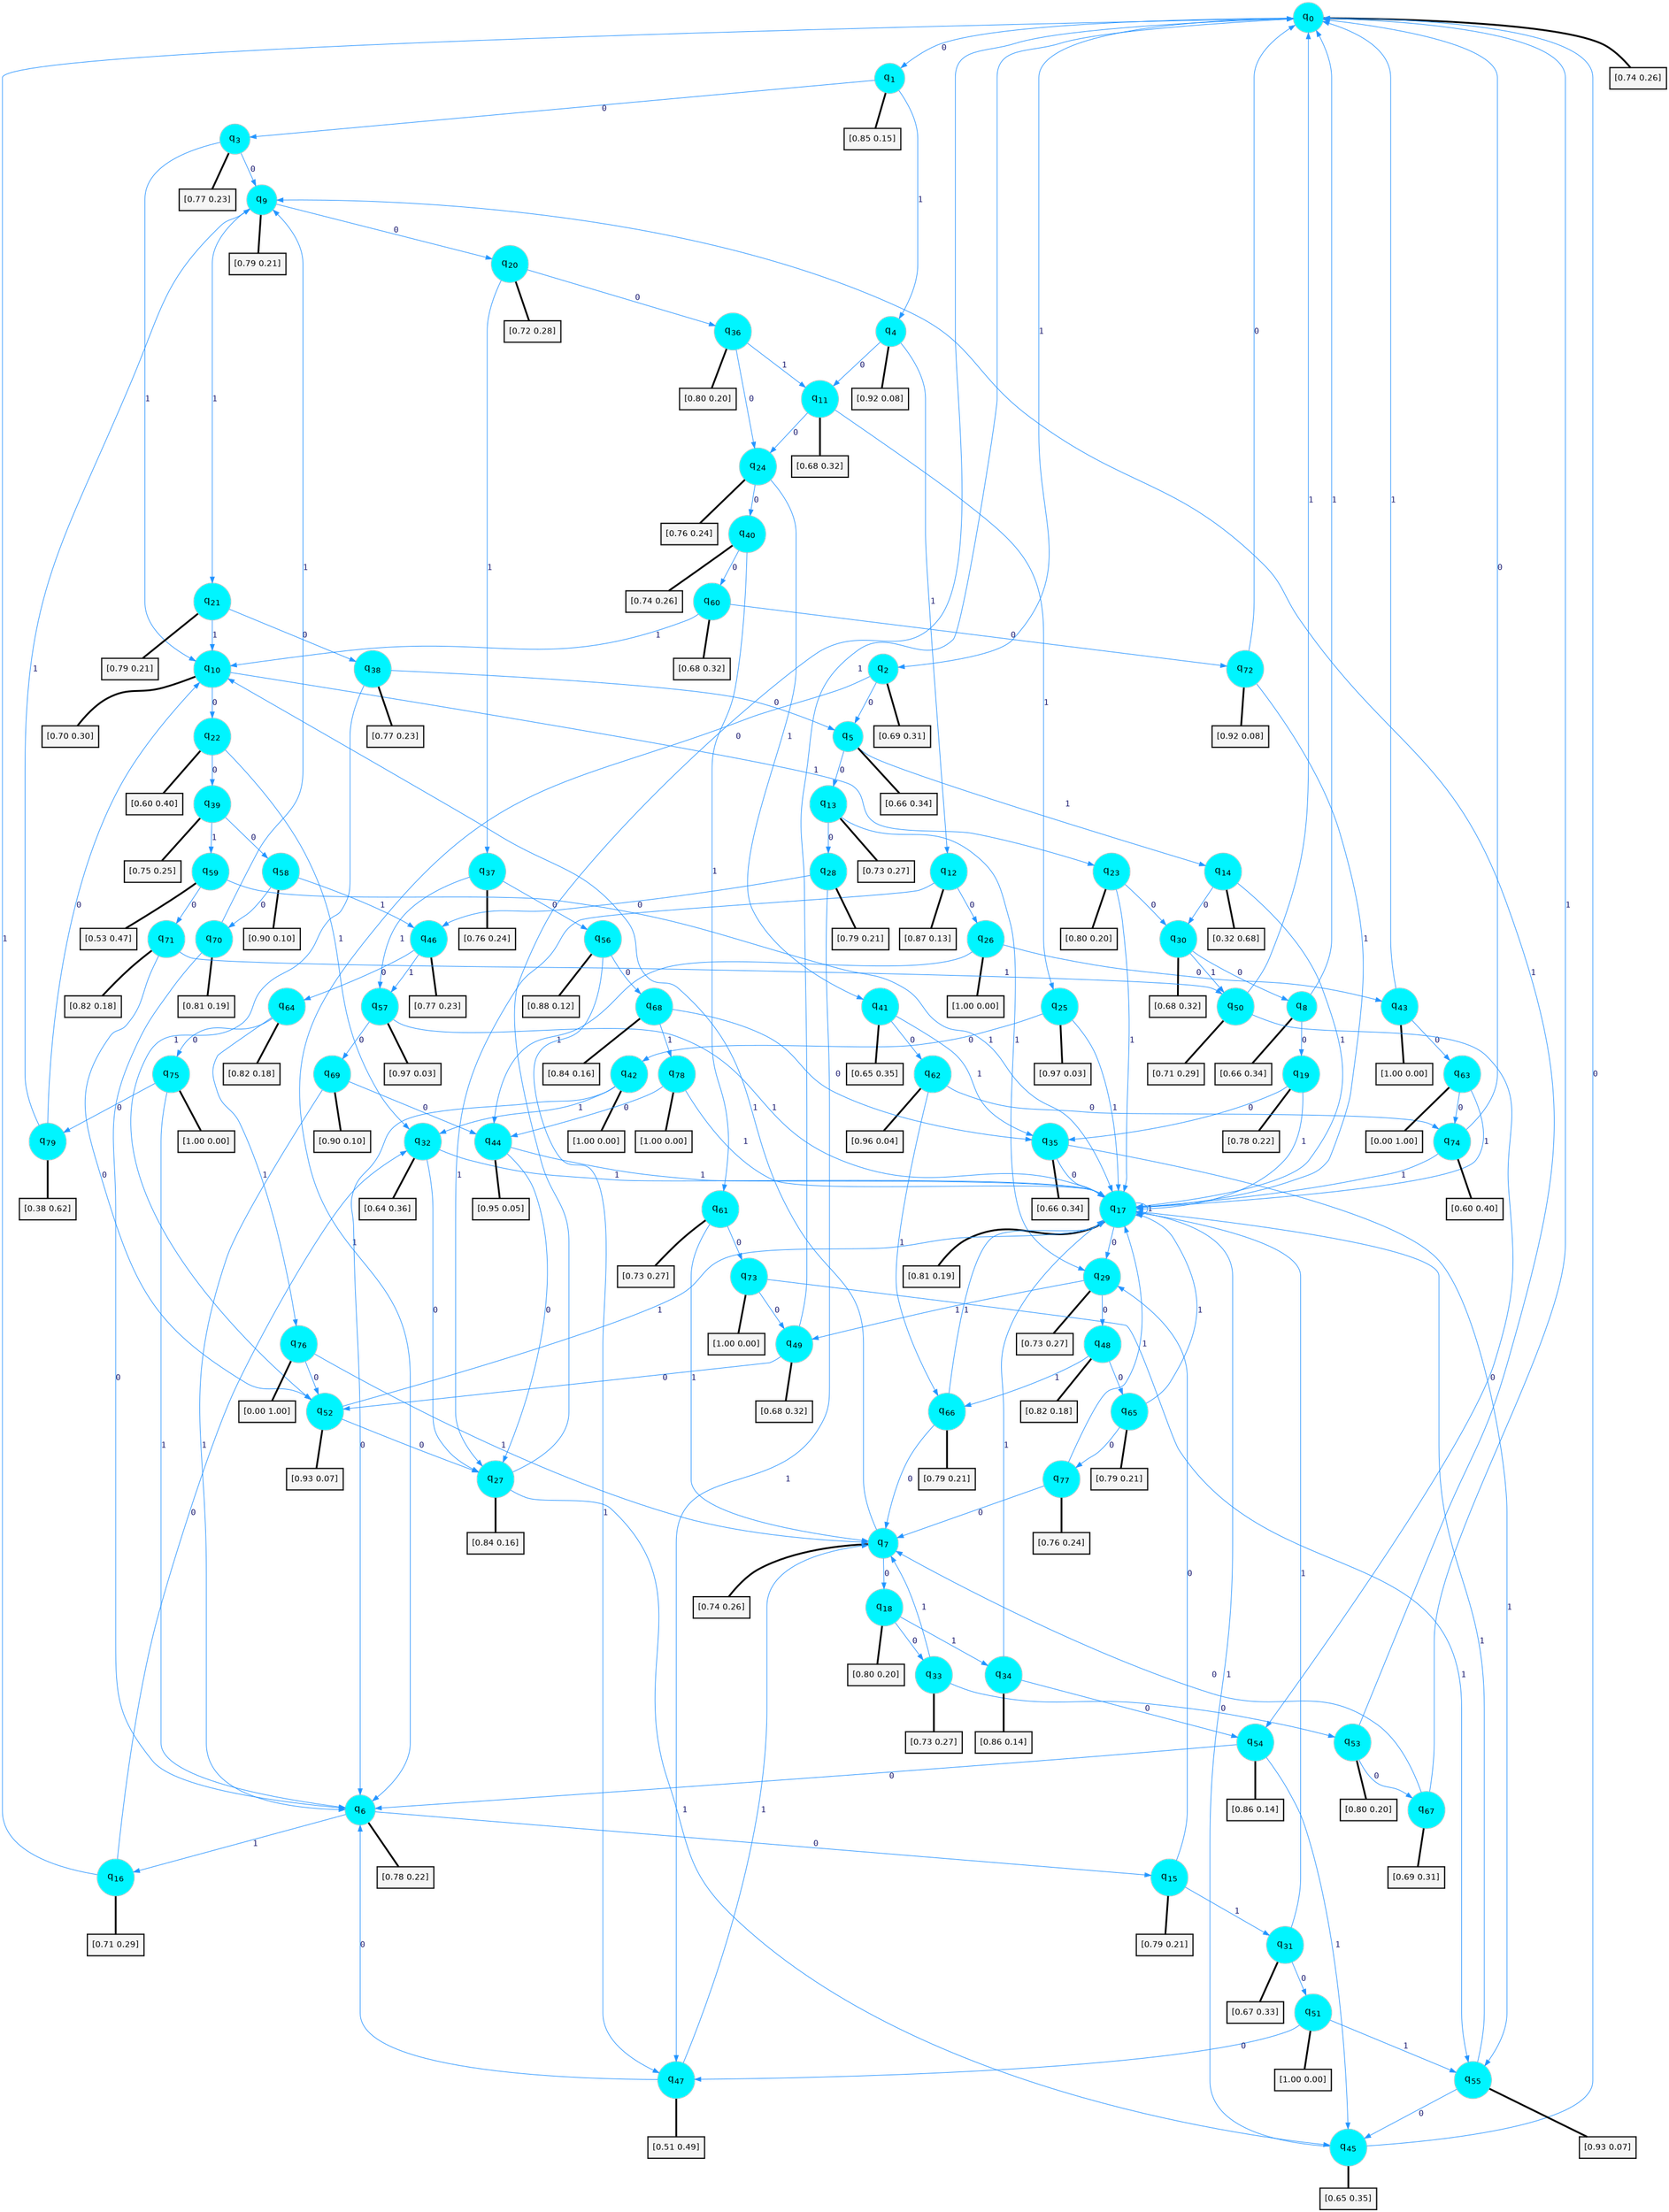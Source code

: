 digraph G {
graph [
bgcolor=transparent, dpi=300, rankdir=TD, size="40,25"];
node [
color=gray, fillcolor=turquoise1, fontcolor=black, fontname=Helvetica, fontsize=16, fontweight=bold, shape=circle, style=filled];
edge [
arrowsize=1, color=dodgerblue1, fontcolor=midnightblue, fontname=courier, fontweight=bold, penwidth=1, style=solid, weight=20];
0[label=<q<SUB>0</SUB>>];
1[label=<q<SUB>1</SUB>>];
2[label=<q<SUB>2</SUB>>];
3[label=<q<SUB>3</SUB>>];
4[label=<q<SUB>4</SUB>>];
5[label=<q<SUB>5</SUB>>];
6[label=<q<SUB>6</SUB>>];
7[label=<q<SUB>7</SUB>>];
8[label=<q<SUB>8</SUB>>];
9[label=<q<SUB>9</SUB>>];
10[label=<q<SUB>10</SUB>>];
11[label=<q<SUB>11</SUB>>];
12[label=<q<SUB>12</SUB>>];
13[label=<q<SUB>13</SUB>>];
14[label=<q<SUB>14</SUB>>];
15[label=<q<SUB>15</SUB>>];
16[label=<q<SUB>16</SUB>>];
17[label=<q<SUB>17</SUB>>];
18[label=<q<SUB>18</SUB>>];
19[label=<q<SUB>19</SUB>>];
20[label=<q<SUB>20</SUB>>];
21[label=<q<SUB>21</SUB>>];
22[label=<q<SUB>22</SUB>>];
23[label=<q<SUB>23</SUB>>];
24[label=<q<SUB>24</SUB>>];
25[label=<q<SUB>25</SUB>>];
26[label=<q<SUB>26</SUB>>];
27[label=<q<SUB>27</SUB>>];
28[label=<q<SUB>28</SUB>>];
29[label=<q<SUB>29</SUB>>];
30[label=<q<SUB>30</SUB>>];
31[label=<q<SUB>31</SUB>>];
32[label=<q<SUB>32</SUB>>];
33[label=<q<SUB>33</SUB>>];
34[label=<q<SUB>34</SUB>>];
35[label=<q<SUB>35</SUB>>];
36[label=<q<SUB>36</SUB>>];
37[label=<q<SUB>37</SUB>>];
38[label=<q<SUB>38</SUB>>];
39[label=<q<SUB>39</SUB>>];
40[label=<q<SUB>40</SUB>>];
41[label=<q<SUB>41</SUB>>];
42[label=<q<SUB>42</SUB>>];
43[label=<q<SUB>43</SUB>>];
44[label=<q<SUB>44</SUB>>];
45[label=<q<SUB>45</SUB>>];
46[label=<q<SUB>46</SUB>>];
47[label=<q<SUB>47</SUB>>];
48[label=<q<SUB>48</SUB>>];
49[label=<q<SUB>49</SUB>>];
50[label=<q<SUB>50</SUB>>];
51[label=<q<SUB>51</SUB>>];
52[label=<q<SUB>52</SUB>>];
53[label=<q<SUB>53</SUB>>];
54[label=<q<SUB>54</SUB>>];
55[label=<q<SUB>55</SUB>>];
56[label=<q<SUB>56</SUB>>];
57[label=<q<SUB>57</SUB>>];
58[label=<q<SUB>58</SUB>>];
59[label=<q<SUB>59</SUB>>];
60[label=<q<SUB>60</SUB>>];
61[label=<q<SUB>61</SUB>>];
62[label=<q<SUB>62</SUB>>];
63[label=<q<SUB>63</SUB>>];
64[label=<q<SUB>64</SUB>>];
65[label=<q<SUB>65</SUB>>];
66[label=<q<SUB>66</SUB>>];
67[label=<q<SUB>67</SUB>>];
68[label=<q<SUB>68</SUB>>];
69[label=<q<SUB>69</SUB>>];
70[label=<q<SUB>70</SUB>>];
71[label=<q<SUB>71</SUB>>];
72[label=<q<SUB>72</SUB>>];
73[label=<q<SUB>73</SUB>>];
74[label=<q<SUB>74</SUB>>];
75[label=<q<SUB>75</SUB>>];
76[label=<q<SUB>76</SUB>>];
77[label=<q<SUB>77</SUB>>];
78[label=<q<SUB>78</SUB>>];
79[label=<q<SUB>79</SUB>>];
80[label="[0.74 0.26]", shape=box,fontcolor=black, fontname=Helvetica, fontsize=14, penwidth=2, fillcolor=whitesmoke,color=black];
81[label="[0.85 0.15]", shape=box,fontcolor=black, fontname=Helvetica, fontsize=14, penwidth=2, fillcolor=whitesmoke,color=black];
82[label="[0.69 0.31]", shape=box,fontcolor=black, fontname=Helvetica, fontsize=14, penwidth=2, fillcolor=whitesmoke,color=black];
83[label="[0.77 0.23]", shape=box,fontcolor=black, fontname=Helvetica, fontsize=14, penwidth=2, fillcolor=whitesmoke,color=black];
84[label="[0.92 0.08]", shape=box,fontcolor=black, fontname=Helvetica, fontsize=14, penwidth=2, fillcolor=whitesmoke,color=black];
85[label="[0.66 0.34]", shape=box,fontcolor=black, fontname=Helvetica, fontsize=14, penwidth=2, fillcolor=whitesmoke,color=black];
86[label="[0.78 0.22]", shape=box,fontcolor=black, fontname=Helvetica, fontsize=14, penwidth=2, fillcolor=whitesmoke,color=black];
87[label="[0.74 0.26]", shape=box,fontcolor=black, fontname=Helvetica, fontsize=14, penwidth=2, fillcolor=whitesmoke,color=black];
88[label="[0.66 0.34]", shape=box,fontcolor=black, fontname=Helvetica, fontsize=14, penwidth=2, fillcolor=whitesmoke,color=black];
89[label="[0.79 0.21]", shape=box,fontcolor=black, fontname=Helvetica, fontsize=14, penwidth=2, fillcolor=whitesmoke,color=black];
90[label="[0.70 0.30]", shape=box,fontcolor=black, fontname=Helvetica, fontsize=14, penwidth=2, fillcolor=whitesmoke,color=black];
91[label="[0.68 0.32]", shape=box,fontcolor=black, fontname=Helvetica, fontsize=14, penwidth=2, fillcolor=whitesmoke,color=black];
92[label="[0.87 0.13]", shape=box,fontcolor=black, fontname=Helvetica, fontsize=14, penwidth=2, fillcolor=whitesmoke,color=black];
93[label="[0.73 0.27]", shape=box,fontcolor=black, fontname=Helvetica, fontsize=14, penwidth=2, fillcolor=whitesmoke,color=black];
94[label="[0.32 0.68]", shape=box,fontcolor=black, fontname=Helvetica, fontsize=14, penwidth=2, fillcolor=whitesmoke,color=black];
95[label="[0.79 0.21]", shape=box,fontcolor=black, fontname=Helvetica, fontsize=14, penwidth=2, fillcolor=whitesmoke,color=black];
96[label="[0.71 0.29]", shape=box,fontcolor=black, fontname=Helvetica, fontsize=14, penwidth=2, fillcolor=whitesmoke,color=black];
97[label="[0.81 0.19]", shape=box,fontcolor=black, fontname=Helvetica, fontsize=14, penwidth=2, fillcolor=whitesmoke,color=black];
98[label="[0.80 0.20]", shape=box,fontcolor=black, fontname=Helvetica, fontsize=14, penwidth=2, fillcolor=whitesmoke,color=black];
99[label="[0.78 0.22]", shape=box,fontcolor=black, fontname=Helvetica, fontsize=14, penwidth=2, fillcolor=whitesmoke,color=black];
100[label="[0.72 0.28]", shape=box,fontcolor=black, fontname=Helvetica, fontsize=14, penwidth=2, fillcolor=whitesmoke,color=black];
101[label="[0.79 0.21]", shape=box,fontcolor=black, fontname=Helvetica, fontsize=14, penwidth=2, fillcolor=whitesmoke,color=black];
102[label="[0.60 0.40]", shape=box,fontcolor=black, fontname=Helvetica, fontsize=14, penwidth=2, fillcolor=whitesmoke,color=black];
103[label="[0.80 0.20]", shape=box,fontcolor=black, fontname=Helvetica, fontsize=14, penwidth=2, fillcolor=whitesmoke,color=black];
104[label="[0.76 0.24]", shape=box,fontcolor=black, fontname=Helvetica, fontsize=14, penwidth=2, fillcolor=whitesmoke,color=black];
105[label="[0.97 0.03]", shape=box,fontcolor=black, fontname=Helvetica, fontsize=14, penwidth=2, fillcolor=whitesmoke,color=black];
106[label="[1.00 0.00]", shape=box,fontcolor=black, fontname=Helvetica, fontsize=14, penwidth=2, fillcolor=whitesmoke,color=black];
107[label="[0.84 0.16]", shape=box,fontcolor=black, fontname=Helvetica, fontsize=14, penwidth=2, fillcolor=whitesmoke,color=black];
108[label="[0.79 0.21]", shape=box,fontcolor=black, fontname=Helvetica, fontsize=14, penwidth=2, fillcolor=whitesmoke,color=black];
109[label="[0.73 0.27]", shape=box,fontcolor=black, fontname=Helvetica, fontsize=14, penwidth=2, fillcolor=whitesmoke,color=black];
110[label="[0.68 0.32]", shape=box,fontcolor=black, fontname=Helvetica, fontsize=14, penwidth=2, fillcolor=whitesmoke,color=black];
111[label="[0.67 0.33]", shape=box,fontcolor=black, fontname=Helvetica, fontsize=14, penwidth=2, fillcolor=whitesmoke,color=black];
112[label="[0.64 0.36]", shape=box,fontcolor=black, fontname=Helvetica, fontsize=14, penwidth=2, fillcolor=whitesmoke,color=black];
113[label="[0.73 0.27]", shape=box,fontcolor=black, fontname=Helvetica, fontsize=14, penwidth=2, fillcolor=whitesmoke,color=black];
114[label="[0.86 0.14]", shape=box,fontcolor=black, fontname=Helvetica, fontsize=14, penwidth=2, fillcolor=whitesmoke,color=black];
115[label="[0.66 0.34]", shape=box,fontcolor=black, fontname=Helvetica, fontsize=14, penwidth=2, fillcolor=whitesmoke,color=black];
116[label="[0.80 0.20]", shape=box,fontcolor=black, fontname=Helvetica, fontsize=14, penwidth=2, fillcolor=whitesmoke,color=black];
117[label="[0.76 0.24]", shape=box,fontcolor=black, fontname=Helvetica, fontsize=14, penwidth=2, fillcolor=whitesmoke,color=black];
118[label="[0.77 0.23]", shape=box,fontcolor=black, fontname=Helvetica, fontsize=14, penwidth=2, fillcolor=whitesmoke,color=black];
119[label="[0.75 0.25]", shape=box,fontcolor=black, fontname=Helvetica, fontsize=14, penwidth=2, fillcolor=whitesmoke,color=black];
120[label="[0.74 0.26]", shape=box,fontcolor=black, fontname=Helvetica, fontsize=14, penwidth=2, fillcolor=whitesmoke,color=black];
121[label="[0.65 0.35]", shape=box,fontcolor=black, fontname=Helvetica, fontsize=14, penwidth=2, fillcolor=whitesmoke,color=black];
122[label="[1.00 0.00]", shape=box,fontcolor=black, fontname=Helvetica, fontsize=14, penwidth=2, fillcolor=whitesmoke,color=black];
123[label="[1.00 0.00]", shape=box,fontcolor=black, fontname=Helvetica, fontsize=14, penwidth=2, fillcolor=whitesmoke,color=black];
124[label="[0.95 0.05]", shape=box,fontcolor=black, fontname=Helvetica, fontsize=14, penwidth=2, fillcolor=whitesmoke,color=black];
125[label="[0.65 0.35]", shape=box,fontcolor=black, fontname=Helvetica, fontsize=14, penwidth=2, fillcolor=whitesmoke,color=black];
126[label="[0.77 0.23]", shape=box,fontcolor=black, fontname=Helvetica, fontsize=14, penwidth=2, fillcolor=whitesmoke,color=black];
127[label="[0.51 0.49]", shape=box,fontcolor=black, fontname=Helvetica, fontsize=14, penwidth=2, fillcolor=whitesmoke,color=black];
128[label="[0.82 0.18]", shape=box,fontcolor=black, fontname=Helvetica, fontsize=14, penwidth=2, fillcolor=whitesmoke,color=black];
129[label="[0.68 0.32]", shape=box,fontcolor=black, fontname=Helvetica, fontsize=14, penwidth=2, fillcolor=whitesmoke,color=black];
130[label="[0.71 0.29]", shape=box,fontcolor=black, fontname=Helvetica, fontsize=14, penwidth=2, fillcolor=whitesmoke,color=black];
131[label="[1.00 0.00]", shape=box,fontcolor=black, fontname=Helvetica, fontsize=14, penwidth=2, fillcolor=whitesmoke,color=black];
132[label="[0.93 0.07]", shape=box,fontcolor=black, fontname=Helvetica, fontsize=14, penwidth=2, fillcolor=whitesmoke,color=black];
133[label="[0.80 0.20]", shape=box,fontcolor=black, fontname=Helvetica, fontsize=14, penwidth=2, fillcolor=whitesmoke,color=black];
134[label="[0.86 0.14]", shape=box,fontcolor=black, fontname=Helvetica, fontsize=14, penwidth=2, fillcolor=whitesmoke,color=black];
135[label="[0.93 0.07]", shape=box,fontcolor=black, fontname=Helvetica, fontsize=14, penwidth=2, fillcolor=whitesmoke,color=black];
136[label="[0.88 0.12]", shape=box,fontcolor=black, fontname=Helvetica, fontsize=14, penwidth=2, fillcolor=whitesmoke,color=black];
137[label="[0.97 0.03]", shape=box,fontcolor=black, fontname=Helvetica, fontsize=14, penwidth=2, fillcolor=whitesmoke,color=black];
138[label="[0.90 0.10]", shape=box,fontcolor=black, fontname=Helvetica, fontsize=14, penwidth=2, fillcolor=whitesmoke,color=black];
139[label="[0.53 0.47]", shape=box,fontcolor=black, fontname=Helvetica, fontsize=14, penwidth=2, fillcolor=whitesmoke,color=black];
140[label="[0.68 0.32]", shape=box,fontcolor=black, fontname=Helvetica, fontsize=14, penwidth=2, fillcolor=whitesmoke,color=black];
141[label="[0.73 0.27]", shape=box,fontcolor=black, fontname=Helvetica, fontsize=14, penwidth=2, fillcolor=whitesmoke,color=black];
142[label="[0.96 0.04]", shape=box,fontcolor=black, fontname=Helvetica, fontsize=14, penwidth=2, fillcolor=whitesmoke,color=black];
143[label="[0.00 1.00]", shape=box,fontcolor=black, fontname=Helvetica, fontsize=14, penwidth=2, fillcolor=whitesmoke,color=black];
144[label="[0.82 0.18]", shape=box,fontcolor=black, fontname=Helvetica, fontsize=14, penwidth=2, fillcolor=whitesmoke,color=black];
145[label="[0.79 0.21]", shape=box,fontcolor=black, fontname=Helvetica, fontsize=14, penwidth=2, fillcolor=whitesmoke,color=black];
146[label="[0.79 0.21]", shape=box,fontcolor=black, fontname=Helvetica, fontsize=14, penwidth=2, fillcolor=whitesmoke,color=black];
147[label="[0.69 0.31]", shape=box,fontcolor=black, fontname=Helvetica, fontsize=14, penwidth=2, fillcolor=whitesmoke,color=black];
148[label="[0.84 0.16]", shape=box,fontcolor=black, fontname=Helvetica, fontsize=14, penwidth=2, fillcolor=whitesmoke,color=black];
149[label="[0.90 0.10]", shape=box,fontcolor=black, fontname=Helvetica, fontsize=14, penwidth=2, fillcolor=whitesmoke,color=black];
150[label="[0.81 0.19]", shape=box,fontcolor=black, fontname=Helvetica, fontsize=14, penwidth=2, fillcolor=whitesmoke,color=black];
151[label="[0.82 0.18]", shape=box,fontcolor=black, fontname=Helvetica, fontsize=14, penwidth=2, fillcolor=whitesmoke,color=black];
152[label="[0.92 0.08]", shape=box,fontcolor=black, fontname=Helvetica, fontsize=14, penwidth=2, fillcolor=whitesmoke,color=black];
153[label="[1.00 0.00]", shape=box,fontcolor=black, fontname=Helvetica, fontsize=14, penwidth=2, fillcolor=whitesmoke,color=black];
154[label="[0.60 0.40]", shape=box,fontcolor=black, fontname=Helvetica, fontsize=14, penwidth=2, fillcolor=whitesmoke,color=black];
155[label="[1.00 0.00]", shape=box,fontcolor=black, fontname=Helvetica, fontsize=14, penwidth=2, fillcolor=whitesmoke,color=black];
156[label="[0.00 1.00]", shape=box,fontcolor=black, fontname=Helvetica, fontsize=14, penwidth=2, fillcolor=whitesmoke,color=black];
157[label="[0.76 0.24]", shape=box,fontcolor=black, fontname=Helvetica, fontsize=14, penwidth=2, fillcolor=whitesmoke,color=black];
158[label="[1.00 0.00]", shape=box,fontcolor=black, fontname=Helvetica, fontsize=14, penwidth=2, fillcolor=whitesmoke,color=black];
159[label="[0.38 0.62]", shape=box,fontcolor=black, fontname=Helvetica, fontsize=14, penwidth=2, fillcolor=whitesmoke,color=black];
0->1 [label=0];
0->2 [label=1];
0->80 [arrowhead=none, penwidth=3,color=black];
1->3 [label=0];
1->4 [label=1];
1->81 [arrowhead=none, penwidth=3,color=black];
2->5 [label=0];
2->6 [label=1];
2->82 [arrowhead=none, penwidth=3,color=black];
3->9 [label=0];
3->10 [label=1];
3->83 [arrowhead=none, penwidth=3,color=black];
4->11 [label=0];
4->12 [label=1];
4->84 [arrowhead=none, penwidth=3,color=black];
5->13 [label=0];
5->14 [label=1];
5->85 [arrowhead=none, penwidth=3,color=black];
6->15 [label=0];
6->16 [label=1];
6->86 [arrowhead=none, penwidth=3,color=black];
7->18 [label=0];
7->10 [label=1];
7->87 [arrowhead=none, penwidth=3,color=black];
8->19 [label=0];
8->0 [label=1];
8->88 [arrowhead=none, penwidth=3,color=black];
9->20 [label=0];
9->21 [label=1];
9->89 [arrowhead=none, penwidth=3,color=black];
10->22 [label=0];
10->23 [label=1];
10->90 [arrowhead=none, penwidth=3,color=black];
11->24 [label=0];
11->25 [label=1];
11->91 [arrowhead=none, penwidth=3,color=black];
12->26 [label=0];
12->27 [label=1];
12->92 [arrowhead=none, penwidth=3,color=black];
13->28 [label=0];
13->29 [label=1];
13->93 [arrowhead=none, penwidth=3,color=black];
14->30 [label=0];
14->17 [label=1];
14->94 [arrowhead=none, penwidth=3,color=black];
15->29 [label=0];
15->31 [label=1];
15->95 [arrowhead=none, penwidth=3,color=black];
16->32 [label=0];
16->0 [label=1];
16->96 [arrowhead=none, penwidth=3,color=black];
17->29 [label=0];
17->17 [label=1];
17->97 [arrowhead=none, penwidth=3,color=black];
18->33 [label=0];
18->34 [label=1];
18->98 [arrowhead=none, penwidth=3,color=black];
19->35 [label=0];
19->17 [label=1];
19->99 [arrowhead=none, penwidth=3,color=black];
20->36 [label=0];
20->37 [label=1];
20->100 [arrowhead=none, penwidth=3,color=black];
21->38 [label=0];
21->10 [label=1];
21->101 [arrowhead=none, penwidth=3,color=black];
22->39 [label=0];
22->32 [label=1];
22->102 [arrowhead=none, penwidth=3,color=black];
23->30 [label=0];
23->17 [label=1];
23->103 [arrowhead=none, penwidth=3,color=black];
24->40 [label=0];
24->41 [label=1];
24->104 [arrowhead=none, penwidth=3,color=black];
25->42 [label=0];
25->17 [label=1];
25->105 [arrowhead=none, penwidth=3,color=black];
26->43 [label=0];
26->44 [label=1];
26->106 [arrowhead=none, penwidth=3,color=black];
27->0 [label=0];
27->45 [label=1];
27->107 [arrowhead=none, penwidth=3,color=black];
28->46 [label=0];
28->47 [label=1];
28->108 [arrowhead=none, penwidth=3,color=black];
29->48 [label=0];
29->49 [label=1];
29->109 [arrowhead=none, penwidth=3,color=black];
30->8 [label=0];
30->50 [label=1];
30->110 [arrowhead=none, penwidth=3,color=black];
31->51 [label=0];
31->17 [label=1];
31->111 [arrowhead=none, penwidth=3,color=black];
32->27 [label=0];
32->17 [label=1];
32->112 [arrowhead=none, penwidth=3,color=black];
33->53 [label=0];
33->7 [label=1];
33->113 [arrowhead=none, penwidth=3,color=black];
34->54 [label=0];
34->17 [label=1];
34->114 [arrowhead=none, penwidth=3,color=black];
35->17 [label=0];
35->55 [label=1];
35->115 [arrowhead=none, penwidth=3,color=black];
36->24 [label=0];
36->11 [label=1];
36->116 [arrowhead=none, penwidth=3,color=black];
37->56 [label=0];
37->57 [label=1];
37->117 [arrowhead=none, penwidth=3,color=black];
38->5 [label=0];
38->52 [label=1];
38->118 [arrowhead=none, penwidth=3,color=black];
39->58 [label=0];
39->59 [label=1];
39->119 [arrowhead=none, penwidth=3,color=black];
40->60 [label=0];
40->61 [label=1];
40->120 [arrowhead=none, penwidth=3,color=black];
41->62 [label=0];
41->35 [label=1];
41->121 [arrowhead=none, penwidth=3,color=black];
42->6 [label=0];
42->32 [label=1];
42->122 [arrowhead=none, penwidth=3,color=black];
43->63 [label=0];
43->0 [label=1];
43->123 [arrowhead=none, penwidth=3,color=black];
44->27 [label=0];
44->17 [label=1];
44->124 [arrowhead=none, penwidth=3,color=black];
45->0 [label=0];
45->17 [label=1];
45->125 [arrowhead=none, penwidth=3,color=black];
46->64 [label=0];
46->57 [label=1];
46->126 [arrowhead=none, penwidth=3,color=black];
47->6 [label=0];
47->7 [label=1];
47->127 [arrowhead=none, penwidth=3,color=black];
48->65 [label=0];
48->66 [label=1];
48->128 [arrowhead=none, penwidth=3,color=black];
49->52 [label=0];
49->0 [label=1];
49->129 [arrowhead=none, penwidth=3,color=black];
50->54 [label=0];
50->0 [label=1];
50->130 [arrowhead=none, penwidth=3,color=black];
51->47 [label=0];
51->55 [label=1];
51->131 [arrowhead=none, penwidth=3,color=black];
52->27 [label=0];
52->17 [label=1];
52->132 [arrowhead=none, penwidth=3,color=black];
53->67 [label=0];
53->9 [label=1];
53->133 [arrowhead=none, penwidth=3,color=black];
54->6 [label=0];
54->45 [label=1];
54->134 [arrowhead=none, penwidth=3,color=black];
55->45 [label=0];
55->17 [label=1];
55->135 [arrowhead=none, penwidth=3,color=black];
56->68 [label=0];
56->47 [label=1];
56->136 [arrowhead=none, penwidth=3,color=black];
57->69 [label=0];
57->17 [label=1];
57->137 [arrowhead=none, penwidth=3,color=black];
58->70 [label=0];
58->46 [label=1];
58->138 [arrowhead=none, penwidth=3,color=black];
59->71 [label=0];
59->17 [label=1];
59->139 [arrowhead=none, penwidth=3,color=black];
60->72 [label=0];
60->10 [label=1];
60->140 [arrowhead=none, penwidth=3,color=black];
61->73 [label=0];
61->7 [label=1];
61->141 [arrowhead=none, penwidth=3,color=black];
62->74 [label=0];
62->66 [label=1];
62->142 [arrowhead=none, penwidth=3,color=black];
63->74 [label=0];
63->17 [label=1];
63->143 [arrowhead=none, penwidth=3,color=black];
64->75 [label=0];
64->76 [label=1];
64->144 [arrowhead=none, penwidth=3,color=black];
65->77 [label=0];
65->17 [label=1];
65->145 [arrowhead=none, penwidth=3,color=black];
66->7 [label=0];
66->17 [label=1];
66->146 [arrowhead=none, penwidth=3,color=black];
67->7 [label=0];
67->0 [label=1];
67->147 [arrowhead=none, penwidth=3,color=black];
68->35 [label=0];
68->78 [label=1];
68->148 [arrowhead=none, penwidth=3,color=black];
69->44 [label=0];
69->6 [label=1];
69->149 [arrowhead=none, penwidth=3,color=black];
70->6 [label=0];
70->9 [label=1];
70->150 [arrowhead=none, penwidth=3,color=black];
71->52 [label=0];
71->50 [label=1];
71->151 [arrowhead=none, penwidth=3,color=black];
72->0 [label=0];
72->17 [label=1];
72->152 [arrowhead=none, penwidth=3,color=black];
73->49 [label=0];
73->55 [label=1];
73->153 [arrowhead=none, penwidth=3,color=black];
74->0 [label=0];
74->17 [label=1];
74->154 [arrowhead=none, penwidth=3,color=black];
75->79 [label=0];
75->6 [label=1];
75->155 [arrowhead=none, penwidth=3,color=black];
76->52 [label=0];
76->7 [label=1];
76->156 [arrowhead=none, penwidth=3,color=black];
77->7 [label=0];
77->17 [label=1];
77->157 [arrowhead=none, penwidth=3,color=black];
78->44 [label=0];
78->17 [label=1];
78->158 [arrowhead=none, penwidth=3,color=black];
79->10 [label=0];
79->9 [label=1];
79->159 [arrowhead=none, penwidth=3,color=black];
}
